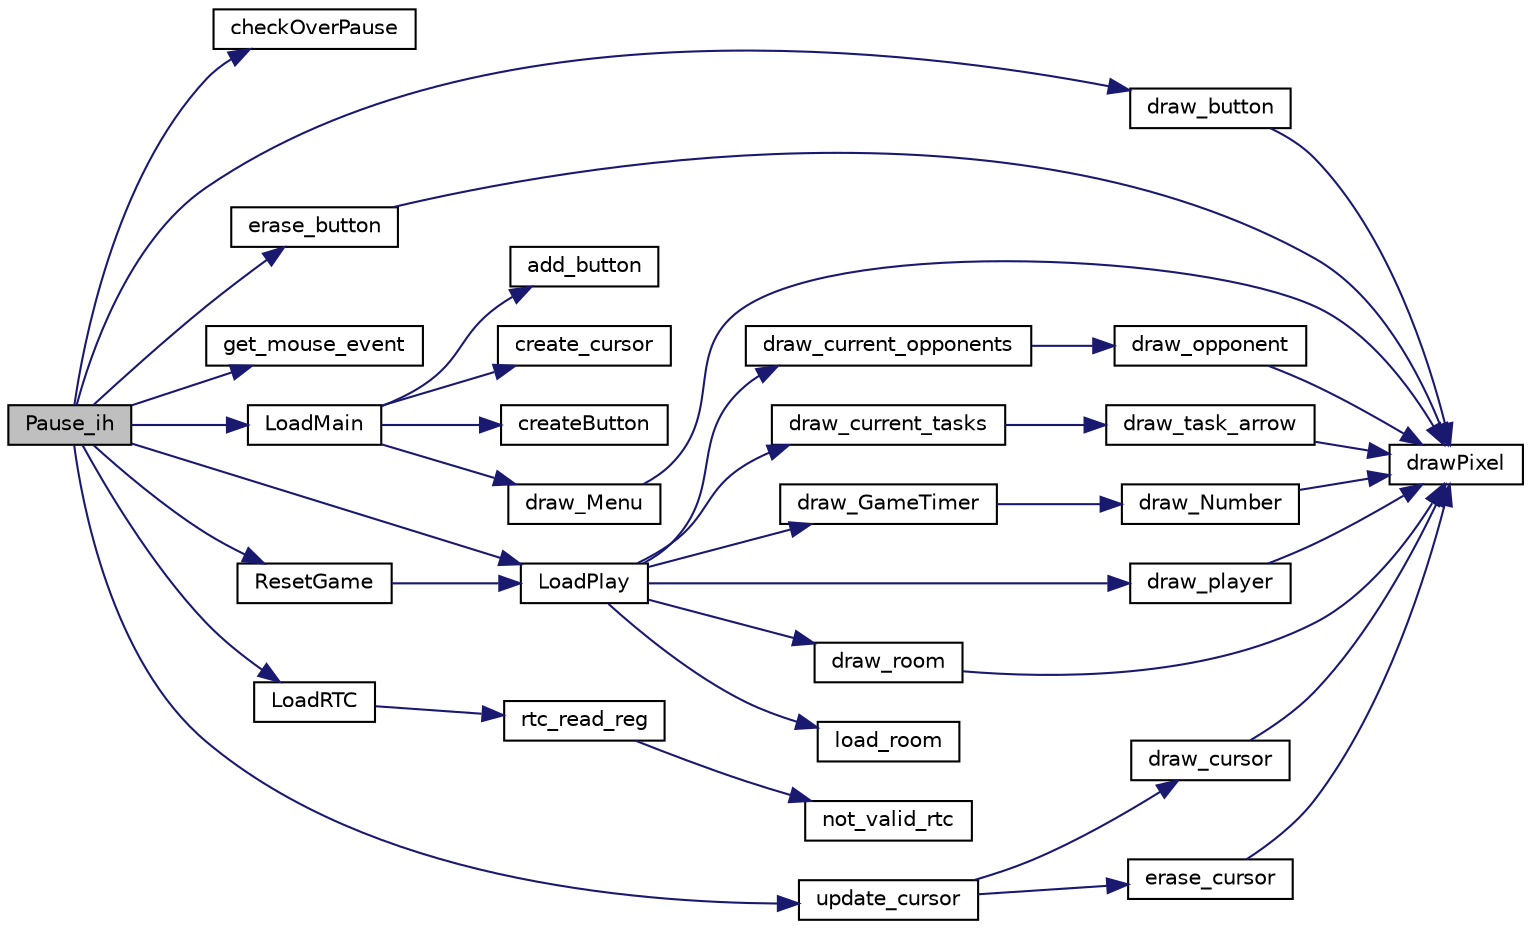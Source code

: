 digraph "Pause_ih"
{
 // LATEX_PDF_SIZE
  edge [fontname="Helvetica",fontsize="10",labelfontname="Helvetica",labelfontsize="10"];
  node [fontname="Helvetica",fontsize="10",shape=record];
  rankdir="LR";
  Node1 [label="Pause_ih",height=0.2,width=0.4,color="black", fillcolor="grey75", style="filled", fontcolor="black",tooltip=" "];
  Node1 -> Node2 [color="midnightblue",fontsize="10",style="solid",fontname="Helvetica"];
  Node2 [label="checkOverPause",height=0.2,width=0.4,color="black", fillcolor="white", style="filled",URL="$mouse_8c.html#ad6f080e3b8aa2d2883e105ffbf9e2b1e",tooltip="Checks cursor and button collision in the pause_menu."];
  Node1 -> Node3 [color="midnightblue",fontsize="10",style="solid",fontname="Helvetica"];
  Node3 [label="draw_button",height=0.2,width=0.4,color="black", fillcolor="white", style="filled",URL="$_buttons_8c.html#a8cffe5189a594e49e7510d739e186fa0",tooltip=" "];
  Node3 -> Node4 [color="midnightblue",fontsize="10",style="solid",fontname="Helvetica"];
  Node4 [label="drawPixel",height=0.2,width=0.4,color="black", fillcolor="white", style="filled",URL="$_videocard_8c.html#a6091a4bd04596e6e8e39b7dee1e1b118",tooltip="Draws a certain pixel with a specific colour in the secondary buffer."];
  Node1 -> Node5 [color="midnightblue",fontsize="10",style="solid",fontname="Helvetica"];
  Node5 [label="erase_button",height=0.2,width=0.4,color="black", fillcolor="white", style="filled",URL="$_buttons_8c.html#a90cba6b6a8a859b588dcde42e7b2d5f6",tooltip=" "];
  Node5 -> Node4 [color="midnightblue",fontsize="10",style="solid",fontname="Helvetica"];
  Node1 -> Node6 [color="midnightblue",fontsize="10",style="solid",fontname="Helvetica"];
  Node6 [label="get_mouse_event",height=0.2,width=0.4,color="black", fillcolor="white", style="filled",URL="$mouse_8c.html#a85e75f7cad7714586c25f99175f2b9be",tooltip="Get the mouse event object."];
  Node1 -> Node7 [color="midnightblue",fontsize="10",style="solid",fontname="Helvetica"];
  Node7 [label="LoadMain",height=0.2,width=0.4,color="black", fillcolor="white", style="filled",URL="$_menus_8c.html#ae973fa5491e0fee81d89dc596ee62933",tooltip=" "];
  Node7 -> Node8 [color="midnightblue",fontsize="10",style="solid",fontname="Helvetica"];
  Node8 [label="add_button",height=0.2,width=0.4,color="black", fillcolor="white", style="filled",URL="$_buttons_8c.html#a1a30ae39d684716ecba2f9c5e2fa90c4",tooltip=" "];
  Node7 -> Node9 [color="midnightblue",fontsize="10",style="solid",fontname="Helvetica"];
  Node9 [label="create_cursor",height=0.2,width=0.4,color="black", fillcolor="white", style="filled",URL="$mouse_8c.html#a234572e3817a4f64b8a83a84fcbdb776",tooltip="Create a cursor object."];
  Node7 -> Node10 [color="midnightblue",fontsize="10",style="solid",fontname="Helvetica"];
  Node10 [label="createButton",height=0.2,width=0.4,color="black", fillcolor="white", style="filled",URL="$_buttons_8c.html#a6f7167cea85cc80823166bfe23e6e0c2",tooltip=" "];
  Node7 -> Node11 [color="midnightblue",fontsize="10",style="solid",fontname="Helvetica"];
  Node11 [label="draw_Menu",height=0.2,width=0.4,color="black", fillcolor="white", style="filled",URL="$_menus_8c.html#a85eb4dfebd2e93a5df2eb92041652bc4",tooltip=" "];
  Node11 -> Node4 [color="midnightblue",fontsize="10",style="solid",fontname="Helvetica"];
  Node1 -> Node12 [color="midnightblue",fontsize="10",style="solid",fontname="Helvetica"];
  Node12 [label="LoadPlay",height=0.2,width=0.4,color="black", fillcolor="white", style="filled",URL="$_menus_8c.html#ab1d0c183f6f3c1261e727283299e7a5b",tooltip=" "];
  Node12 -> Node13 [color="midnightblue",fontsize="10",style="solid",fontname="Helvetica"];
  Node13 [label="draw_current_opponents",height=0.2,width=0.4,color="black", fillcolor="white", style="filled",URL="$_opponents_8c.html#a2e635b388f51128a51ca2e76f7a1f0e6",tooltip=" "];
  Node13 -> Node14 [color="midnightblue",fontsize="10",style="solid",fontname="Helvetica"];
  Node14 [label="draw_opponent",height=0.2,width=0.4,color="black", fillcolor="white", style="filled",URL="$_opponents_8c.html#a266cb6486a1ed361ae0381cf46ab7764",tooltip=" "];
  Node14 -> Node4 [color="midnightblue",fontsize="10",style="solid",fontname="Helvetica"];
  Node12 -> Node15 [color="midnightblue",fontsize="10",style="solid",fontname="Helvetica"];
  Node15 [label="draw_current_tasks",height=0.2,width=0.4,color="black", fillcolor="white", style="filled",URL="$_tasks_8c.html#a7367e6de842ffaeb002e99d34bbc8c5c",tooltip=" "];
  Node15 -> Node16 [color="midnightblue",fontsize="10",style="solid",fontname="Helvetica"];
  Node16 [label="draw_task_arrow",height=0.2,width=0.4,color="black", fillcolor="white", style="filled",URL="$_tasks_8c.html#a93da032b32a09169a21644aaaa9df109",tooltip=" "];
  Node16 -> Node4 [color="midnightblue",fontsize="10",style="solid",fontname="Helvetica"];
  Node12 -> Node17 [color="midnightblue",fontsize="10",style="solid",fontname="Helvetica"];
  Node17 [label="draw_GameTimer",height=0.2,width=0.4,color="black", fillcolor="white", style="filled",URL="$_menus_8c.html#a05dfd7f7c32d4a948723f0ceb4446929",tooltip=" "];
  Node17 -> Node18 [color="midnightblue",fontsize="10",style="solid",fontname="Helvetica"];
  Node18 [label="draw_Number",height=0.2,width=0.4,color="black", fillcolor="white", style="filled",URL="$_menus_8c.html#ad6695b0cd150a5b834a17dcaf664c884",tooltip=" "];
  Node18 -> Node4 [color="midnightblue",fontsize="10",style="solid",fontname="Helvetica"];
  Node12 -> Node19 [color="midnightblue",fontsize="10",style="solid",fontname="Helvetica"];
  Node19 [label="draw_player",height=0.2,width=0.4,color="black", fillcolor="white", style="filled",URL="$_player_8c.html#a21473296e1c865781a3b550ffaedbf24",tooltip=" "];
  Node19 -> Node4 [color="midnightblue",fontsize="10",style="solid",fontname="Helvetica"];
  Node12 -> Node20 [color="midnightblue",fontsize="10",style="solid",fontname="Helvetica"];
  Node20 [label="draw_room",height=0.2,width=0.4,color="black", fillcolor="white", style="filled",URL="$_rooms_8c.html#afdd3ac068f320937693d22b737d25610",tooltip=" "];
  Node20 -> Node4 [color="midnightblue",fontsize="10",style="solid",fontname="Helvetica"];
  Node12 -> Node21 [color="midnightblue",fontsize="10",style="solid",fontname="Helvetica"];
  Node21 [label="load_room",height=0.2,width=0.4,color="black", fillcolor="white", style="filled",URL="$_rooms_8c.html#a95409ba2abe4b32d559c00ba66e0f841",tooltip=" "];
  Node1 -> Node22 [color="midnightblue",fontsize="10",style="solid",fontname="Helvetica"];
  Node22 [label="LoadRTC",height=0.2,width=0.4,color="black", fillcolor="white", style="filled",URL="$_rtc_8c.html#aaa4808c1358ca9bffac5eca0e68a9a68",tooltip=" "];
  Node22 -> Node23 [color="midnightblue",fontsize="10",style="solid",fontname="Helvetica"];
  Node23 [label="rtc_read_reg",height=0.2,width=0.4,color="black", fillcolor="white", style="filled",URL="$_rtc_8c.html#a5852df494f99fa6bacb2a95ac37528ca",tooltip=" "];
  Node23 -> Node24 [color="midnightblue",fontsize="10",style="solid",fontname="Helvetica"];
  Node24 [label="not_valid_rtc",height=0.2,width=0.4,color="black", fillcolor="white", style="filled",URL="$_rtc_8c.html#a525a2c36bf3d39b60d609eb65bade82e",tooltip=" "];
  Node1 -> Node25 [color="midnightblue",fontsize="10",style="solid",fontname="Helvetica"];
  Node25 [label="ResetGame",height=0.2,width=0.4,color="black", fillcolor="white", style="filled",URL="$_menus_8c.html#a7be4f604c1baeb7cac84122a7f2438cf",tooltip=" "];
  Node25 -> Node12 [color="midnightblue",fontsize="10",style="solid",fontname="Helvetica"];
  Node1 -> Node26 [color="midnightblue",fontsize="10",style="solid",fontname="Helvetica"];
  Node26 [label="update_cursor",height=0.2,width=0.4,color="black", fillcolor="white", style="filled",URL="$mouse_8c.html#aeed04eb43d034f5395e62cb8f521851b",tooltip="Changes the cursor position according to it's movement."];
  Node26 -> Node27 [color="midnightblue",fontsize="10",style="solid",fontname="Helvetica"];
  Node27 [label="draw_cursor",height=0.2,width=0.4,color="black", fillcolor="white", style="filled",URL="$mouse_8c.html#a608343c0c4fb70cff0ccd951d5d98b2a",tooltip="Draws the cursor object on the screen."];
  Node27 -> Node4 [color="midnightblue",fontsize="10",style="solid",fontname="Helvetica"];
  Node26 -> Node28 [color="midnightblue",fontsize="10",style="solid",fontname="Helvetica"];
  Node28 [label="erase_cursor",height=0.2,width=0.4,color="black", fillcolor="white", style="filled",URL="$mouse_8c.html#a954a28cd211a8ca9e076c800a8886a76",tooltip="Substitutes the cursor pixels with the background in order to erase it"];
  Node28 -> Node4 [color="midnightblue",fontsize="10",style="solid",fontname="Helvetica"];
}
